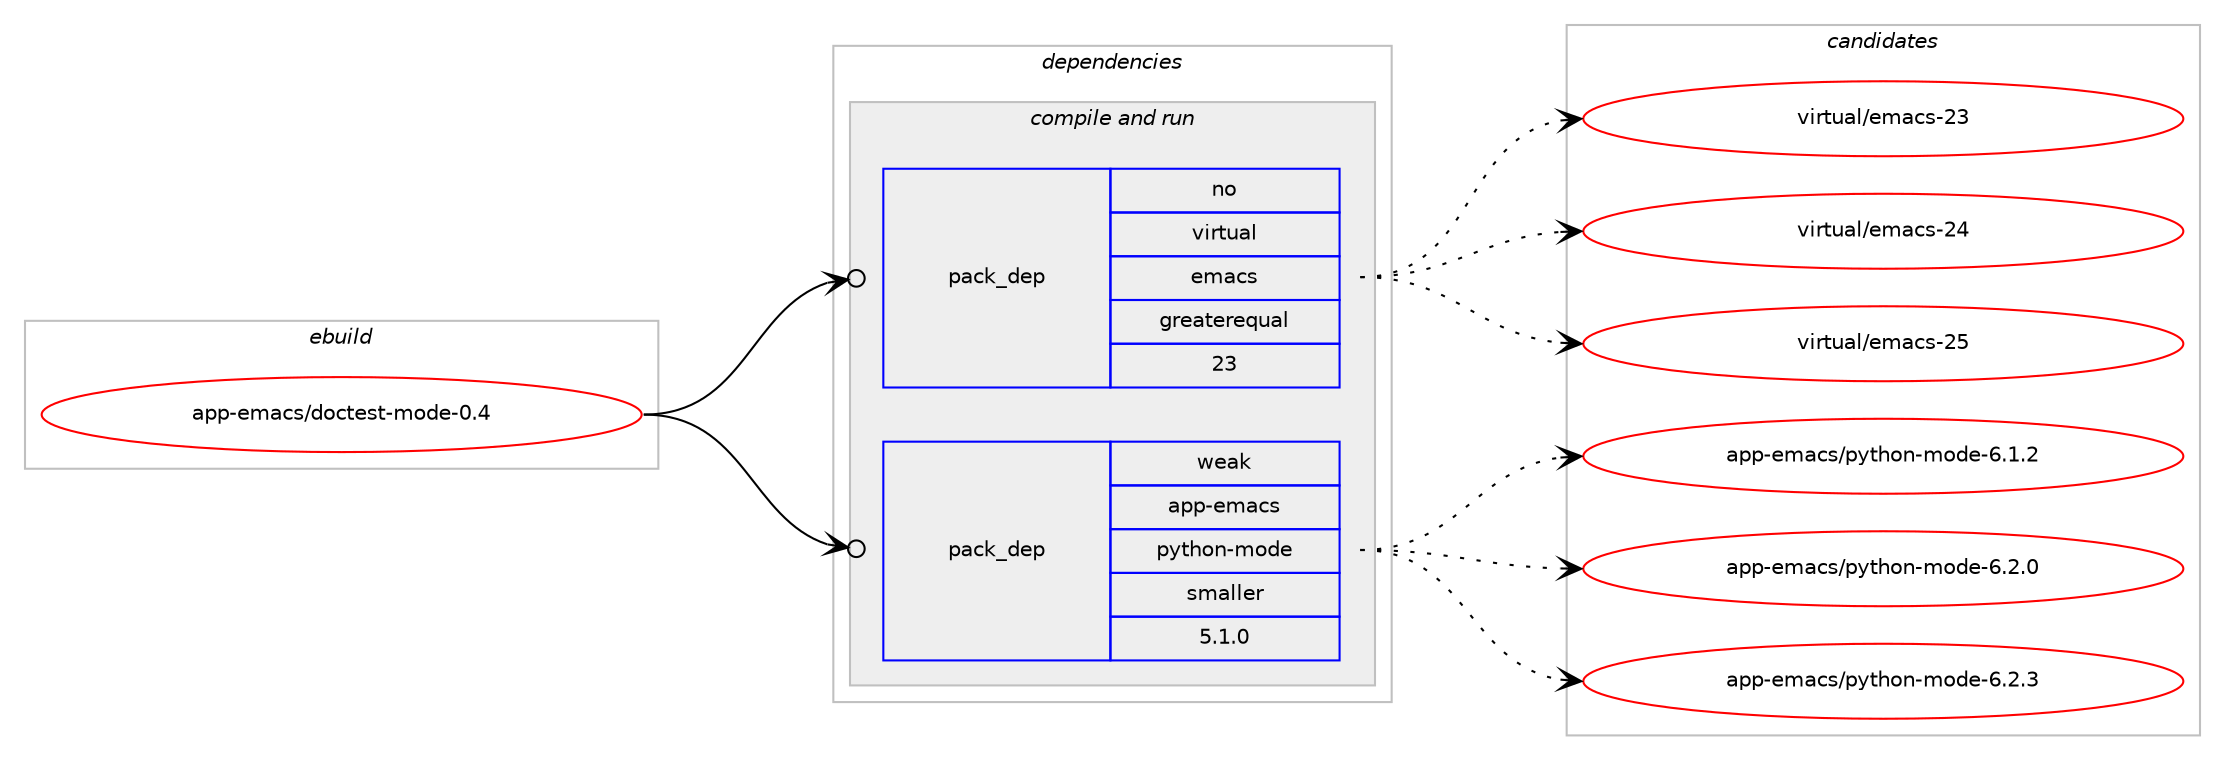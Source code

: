 digraph prolog {

# *************
# Graph options
# *************

newrank=true;
concentrate=true;
compound=true;
graph [rankdir=LR,fontname=Helvetica,fontsize=10,ranksep=1.5];#, ranksep=2.5, nodesep=0.2];
edge  [arrowhead=vee];
node  [fontname=Helvetica,fontsize=10];

# **********
# The ebuild
# **********

subgraph cluster_leftcol {
color=gray;
rank=same;
label=<<i>ebuild</i>>;
id [label="app-emacs/doctest-mode-0.4", color=red, width=4, href="../app-emacs/doctest-mode-0.4.svg"];
}

# ****************
# The dependencies
# ****************

subgraph cluster_midcol {
color=gray;
label=<<i>dependencies</i>>;
subgraph cluster_compile {
fillcolor="#eeeeee";
style=filled;
label=<<i>compile</i>>;
}
subgraph cluster_compileandrun {
fillcolor="#eeeeee";
style=filled;
label=<<i>compile and run</i>>;
subgraph pack14320 {
dependency19638 [label=<<TABLE BORDER="0" CELLBORDER="1" CELLSPACING="0" CELLPADDING="4" WIDTH="220"><TR><TD ROWSPAN="6" CELLPADDING="30">pack_dep</TD></TR><TR><TD WIDTH="110">no</TD></TR><TR><TD>virtual</TD></TR><TR><TD>emacs</TD></TR><TR><TD>greaterequal</TD></TR><TR><TD>23</TD></TR></TABLE>>, shape=none, color=blue];
}
id:e -> dependency19638:w [weight=20,style="solid",arrowhead="odotvee"];
subgraph pack14321 {
dependency19639 [label=<<TABLE BORDER="0" CELLBORDER="1" CELLSPACING="0" CELLPADDING="4" WIDTH="220"><TR><TD ROWSPAN="6" CELLPADDING="30">pack_dep</TD></TR><TR><TD WIDTH="110">weak</TD></TR><TR><TD>app-emacs</TD></TR><TR><TD>python-mode</TD></TR><TR><TD>smaller</TD></TR><TR><TD>5.1.0</TD></TR></TABLE>>, shape=none, color=blue];
}
id:e -> dependency19639:w [weight=20,style="solid",arrowhead="odotvee"];
}
subgraph cluster_run {
fillcolor="#eeeeee";
style=filled;
label=<<i>run</i>>;
}
}

# **************
# The candidates
# **************

subgraph cluster_choices {
rank=same;
color=gray;
label=<<i>candidates</i>>;

subgraph choice14320 {
color=black;
nodesep=1;
choice11810511411611797108471011099799115455051 [label="virtual/emacs-23", color=red, width=4,href="../virtual/emacs-23.svg"];
choice11810511411611797108471011099799115455052 [label="virtual/emacs-24", color=red, width=4,href="../virtual/emacs-24.svg"];
choice11810511411611797108471011099799115455053 [label="virtual/emacs-25", color=red, width=4,href="../virtual/emacs-25.svg"];
dependency19638:e -> choice11810511411611797108471011099799115455051:w [style=dotted,weight="100"];
dependency19638:e -> choice11810511411611797108471011099799115455052:w [style=dotted,weight="100"];
dependency19638:e -> choice11810511411611797108471011099799115455053:w [style=dotted,weight="100"];
}
subgraph choice14321 {
color=black;
nodesep=1;
choice971121124510110997991154711212111610411111045109111100101455446494650 [label="app-emacs/python-mode-6.1.2", color=red, width=4,href="../app-emacs/python-mode-6.1.2.svg"];
choice971121124510110997991154711212111610411111045109111100101455446504648 [label="app-emacs/python-mode-6.2.0", color=red, width=4,href="../app-emacs/python-mode-6.2.0.svg"];
choice971121124510110997991154711212111610411111045109111100101455446504651 [label="app-emacs/python-mode-6.2.3", color=red, width=4,href="../app-emacs/python-mode-6.2.3.svg"];
dependency19639:e -> choice971121124510110997991154711212111610411111045109111100101455446494650:w [style=dotted,weight="100"];
dependency19639:e -> choice971121124510110997991154711212111610411111045109111100101455446504648:w [style=dotted,weight="100"];
dependency19639:e -> choice971121124510110997991154711212111610411111045109111100101455446504651:w [style=dotted,weight="100"];
}
}

}
